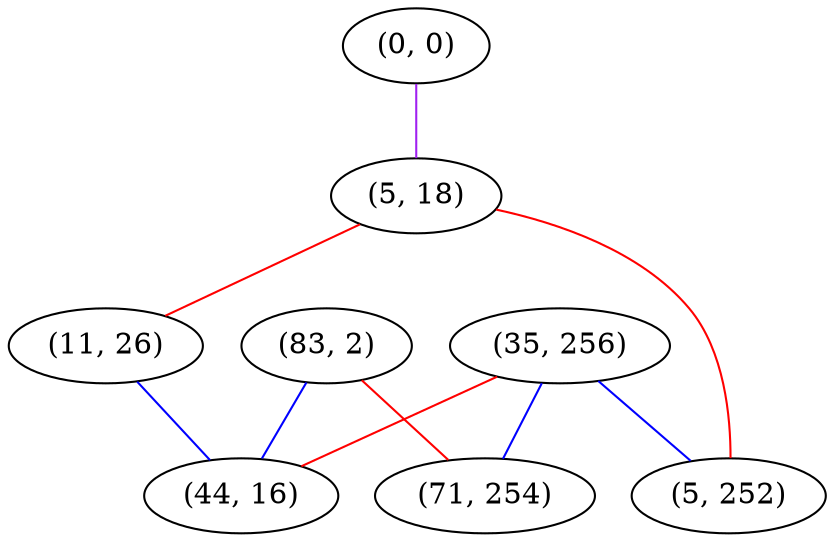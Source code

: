 graph "" {
"(0, 0)";
"(35, 256)";
"(83, 2)";
"(5, 18)";
"(11, 26)";
"(71, 254)";
"(44, 16)";
"(5, 252)";
"(0, 0)" -- "(5, 18)"  [color=purple, key=0, weight=4];
"(35, 256)" -- "(5, 252)"  [color=blue, key=0, weight=3];
"(35, 256)" -- "(71, 254)"  [color=blue, key=0, weight=3];
"(35, 256)" -- "(44, 16)"  [color=red, key=0, weight=1];
"(83, 2)" -- "(71, 254)"  [color=red, key=0, weight=1];
"(83, 2)" -- "(44, 16)"  [color=blue, key=0, weight=3];
"(5, 18)" -- "(5, 252)"  [color=red, key=0, weight=1];
"(5, 18)" -- "(11, 26)"  [color=red, key=0, weight=1];
"(11, 26)" -- "(44, 16)"  [color=blue, key=0, weight=3];
}
